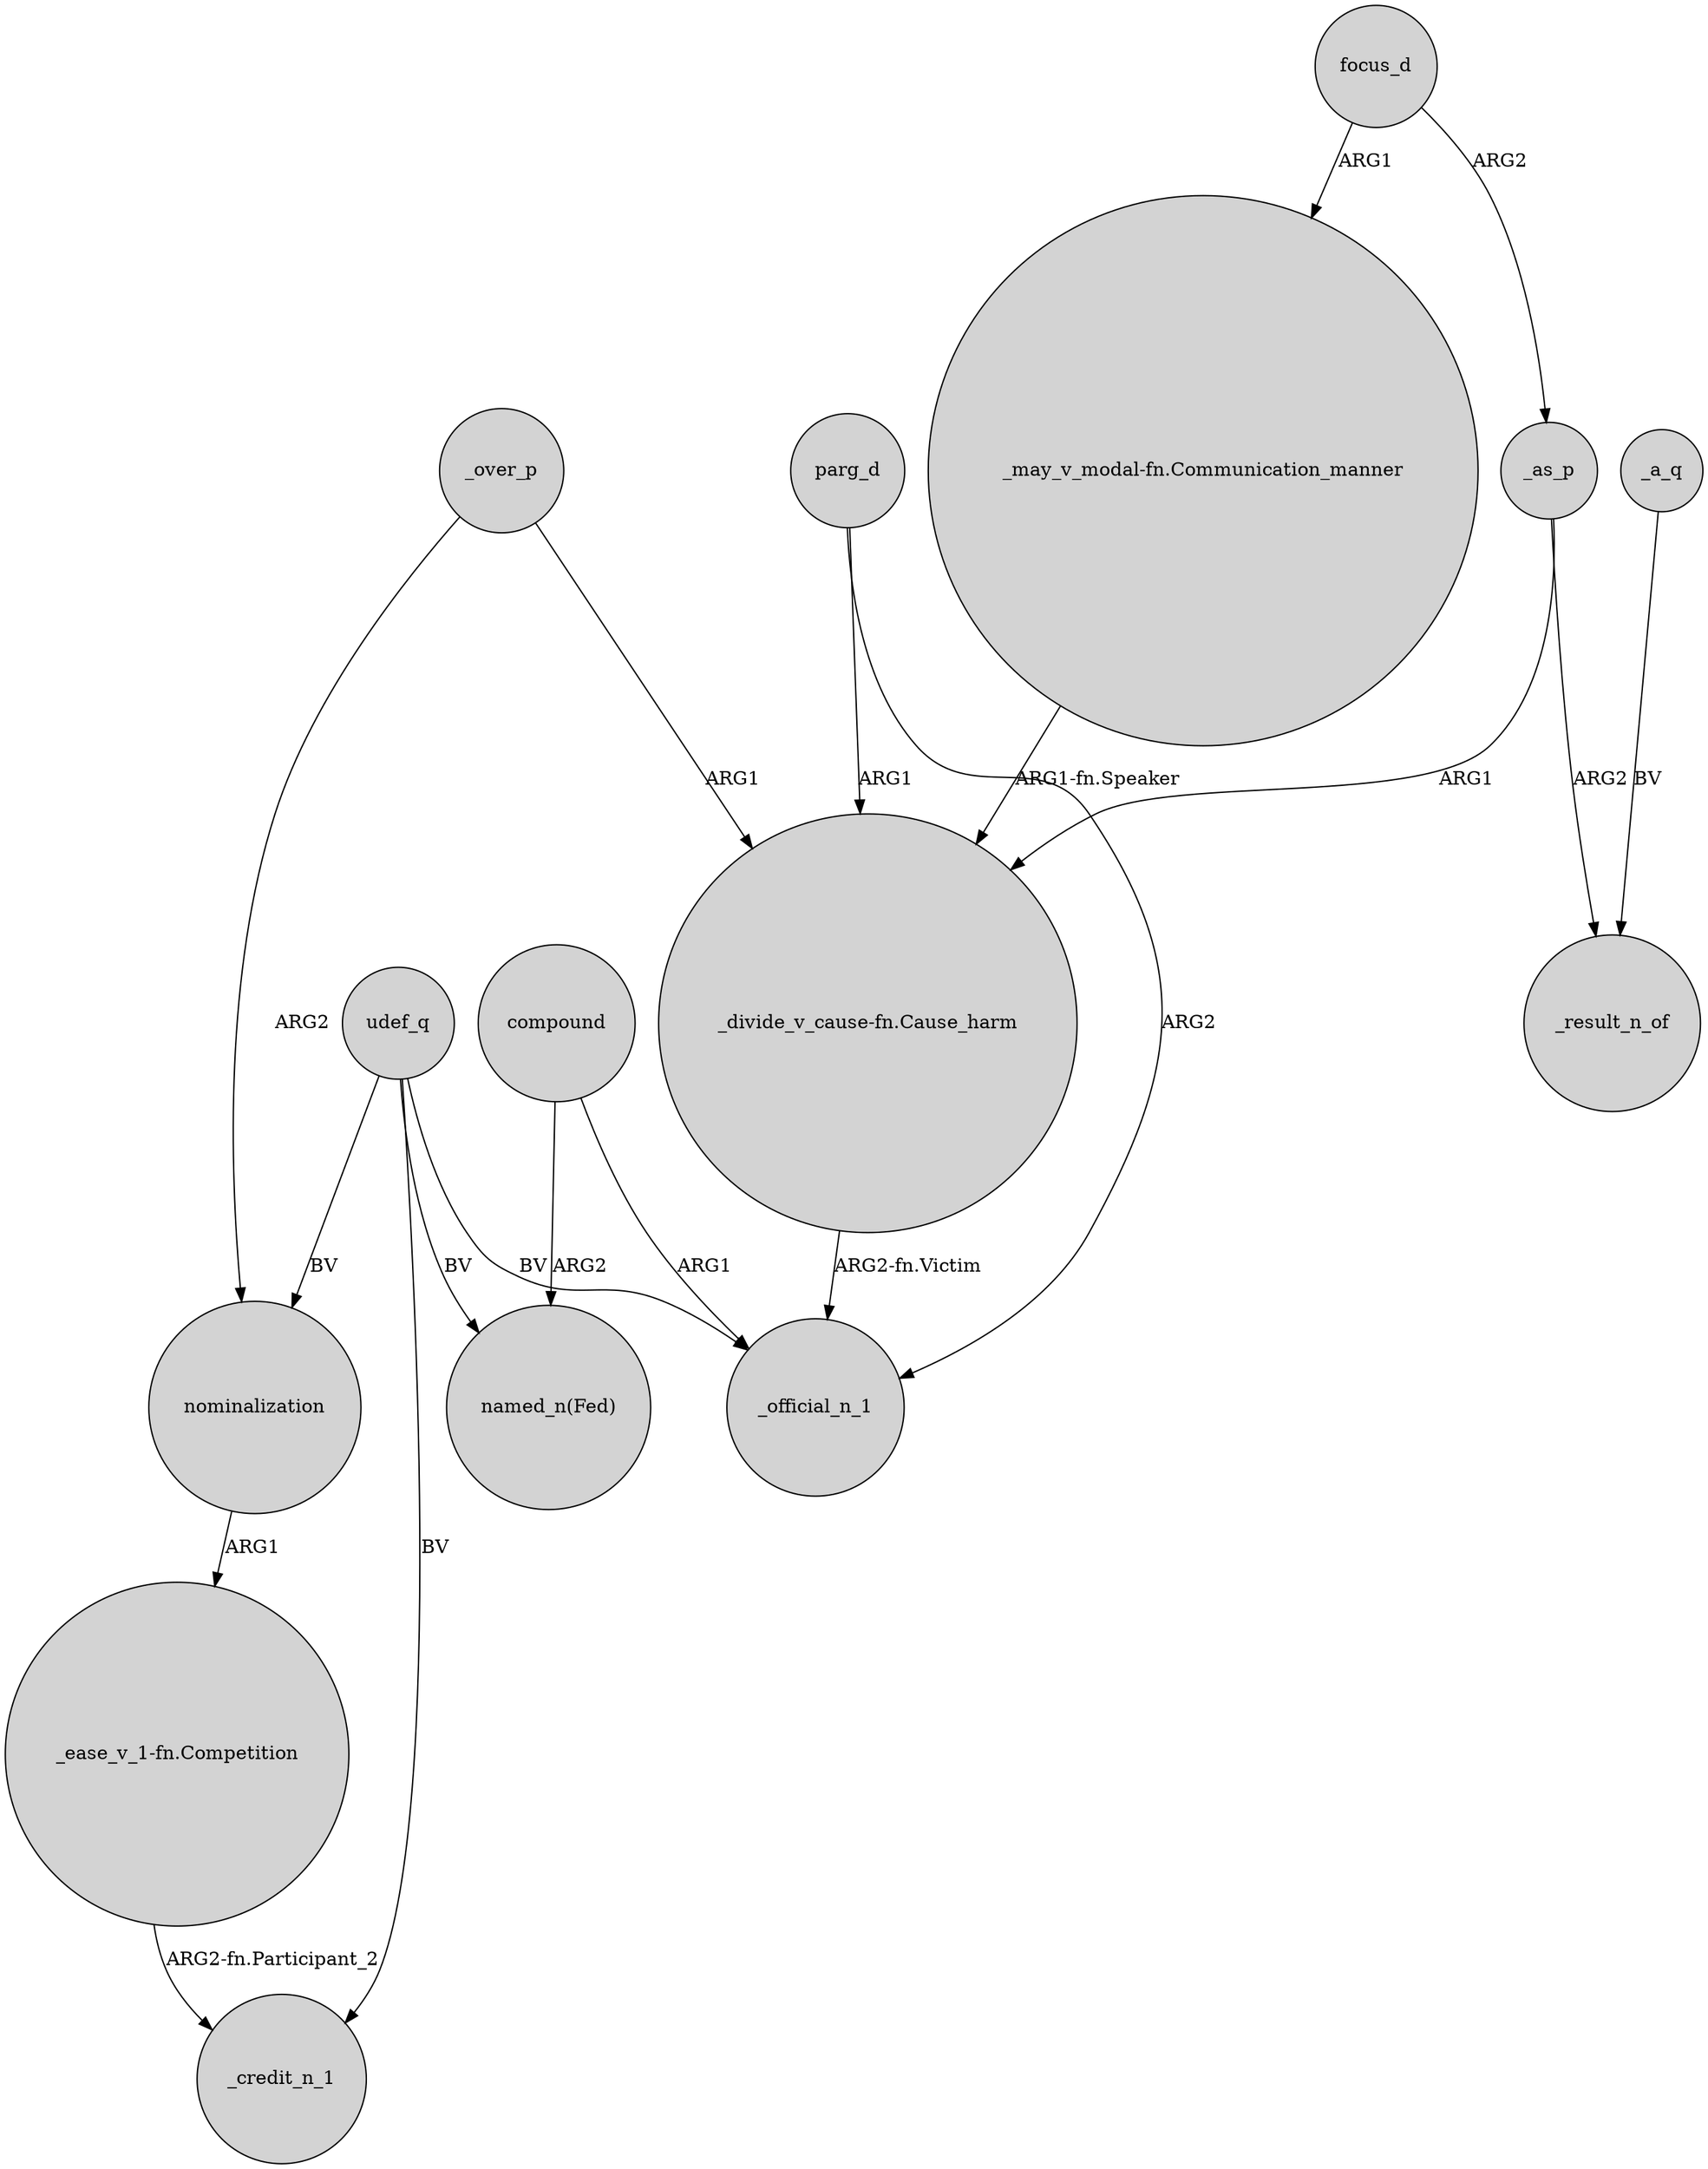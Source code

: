 digraph {
	node [shape=circle style=filled]
	_over_p -> nominalization [label=ARG2]
	udef_q -> _credit_n_1 [label=BV]
	"_divide_v_cause-fn.Cause_harm" -> _official_n_1 [label="ARG2-fn.Victim"]
	parg_d -> _official_n_1 [label=ARG2]
	_as_p -> _result_n_of [label=ARG2]
	udef_q -> "named_n(Fed)" [label=BV]
	_over_p -> "_divide_v_cause-fn.Cause_harm" [label=ARG1]
	compound -> _official_n_1 [label=ARG1]
	parg_d -> "_divide_v_cause-fn.Cause_harm" [label=ARG1]
	"_ease_v_1-fn.Competition" -> _credit_n_1 [label="ARG2-fn.Participant_2"]
	compound -> "named_n(Fed)" [label=ARG2]
	nominalization -> "_ease_v_1-fn.Competition" [label=ARG1]
	_a_q -> _result_n_of [label=BV]
	udef_q -> _official_n_1 [label=BV]
	udef_q -> nominalization [label=BV]
	_as_p -> "_divide_v_cause-fn.Cause_harm" [label=ARG1]
	focus_d -> _as_p [label=ARG2]
	focus_d -> "_may_v_modal-fn.Communication_manner" [label=ARG1]
	"_may_v_modal-fn.Communication_manner" -> "_divide_v_cause-fn.Cause_harm" [label="ARG1-fn.Speaker"]
}
